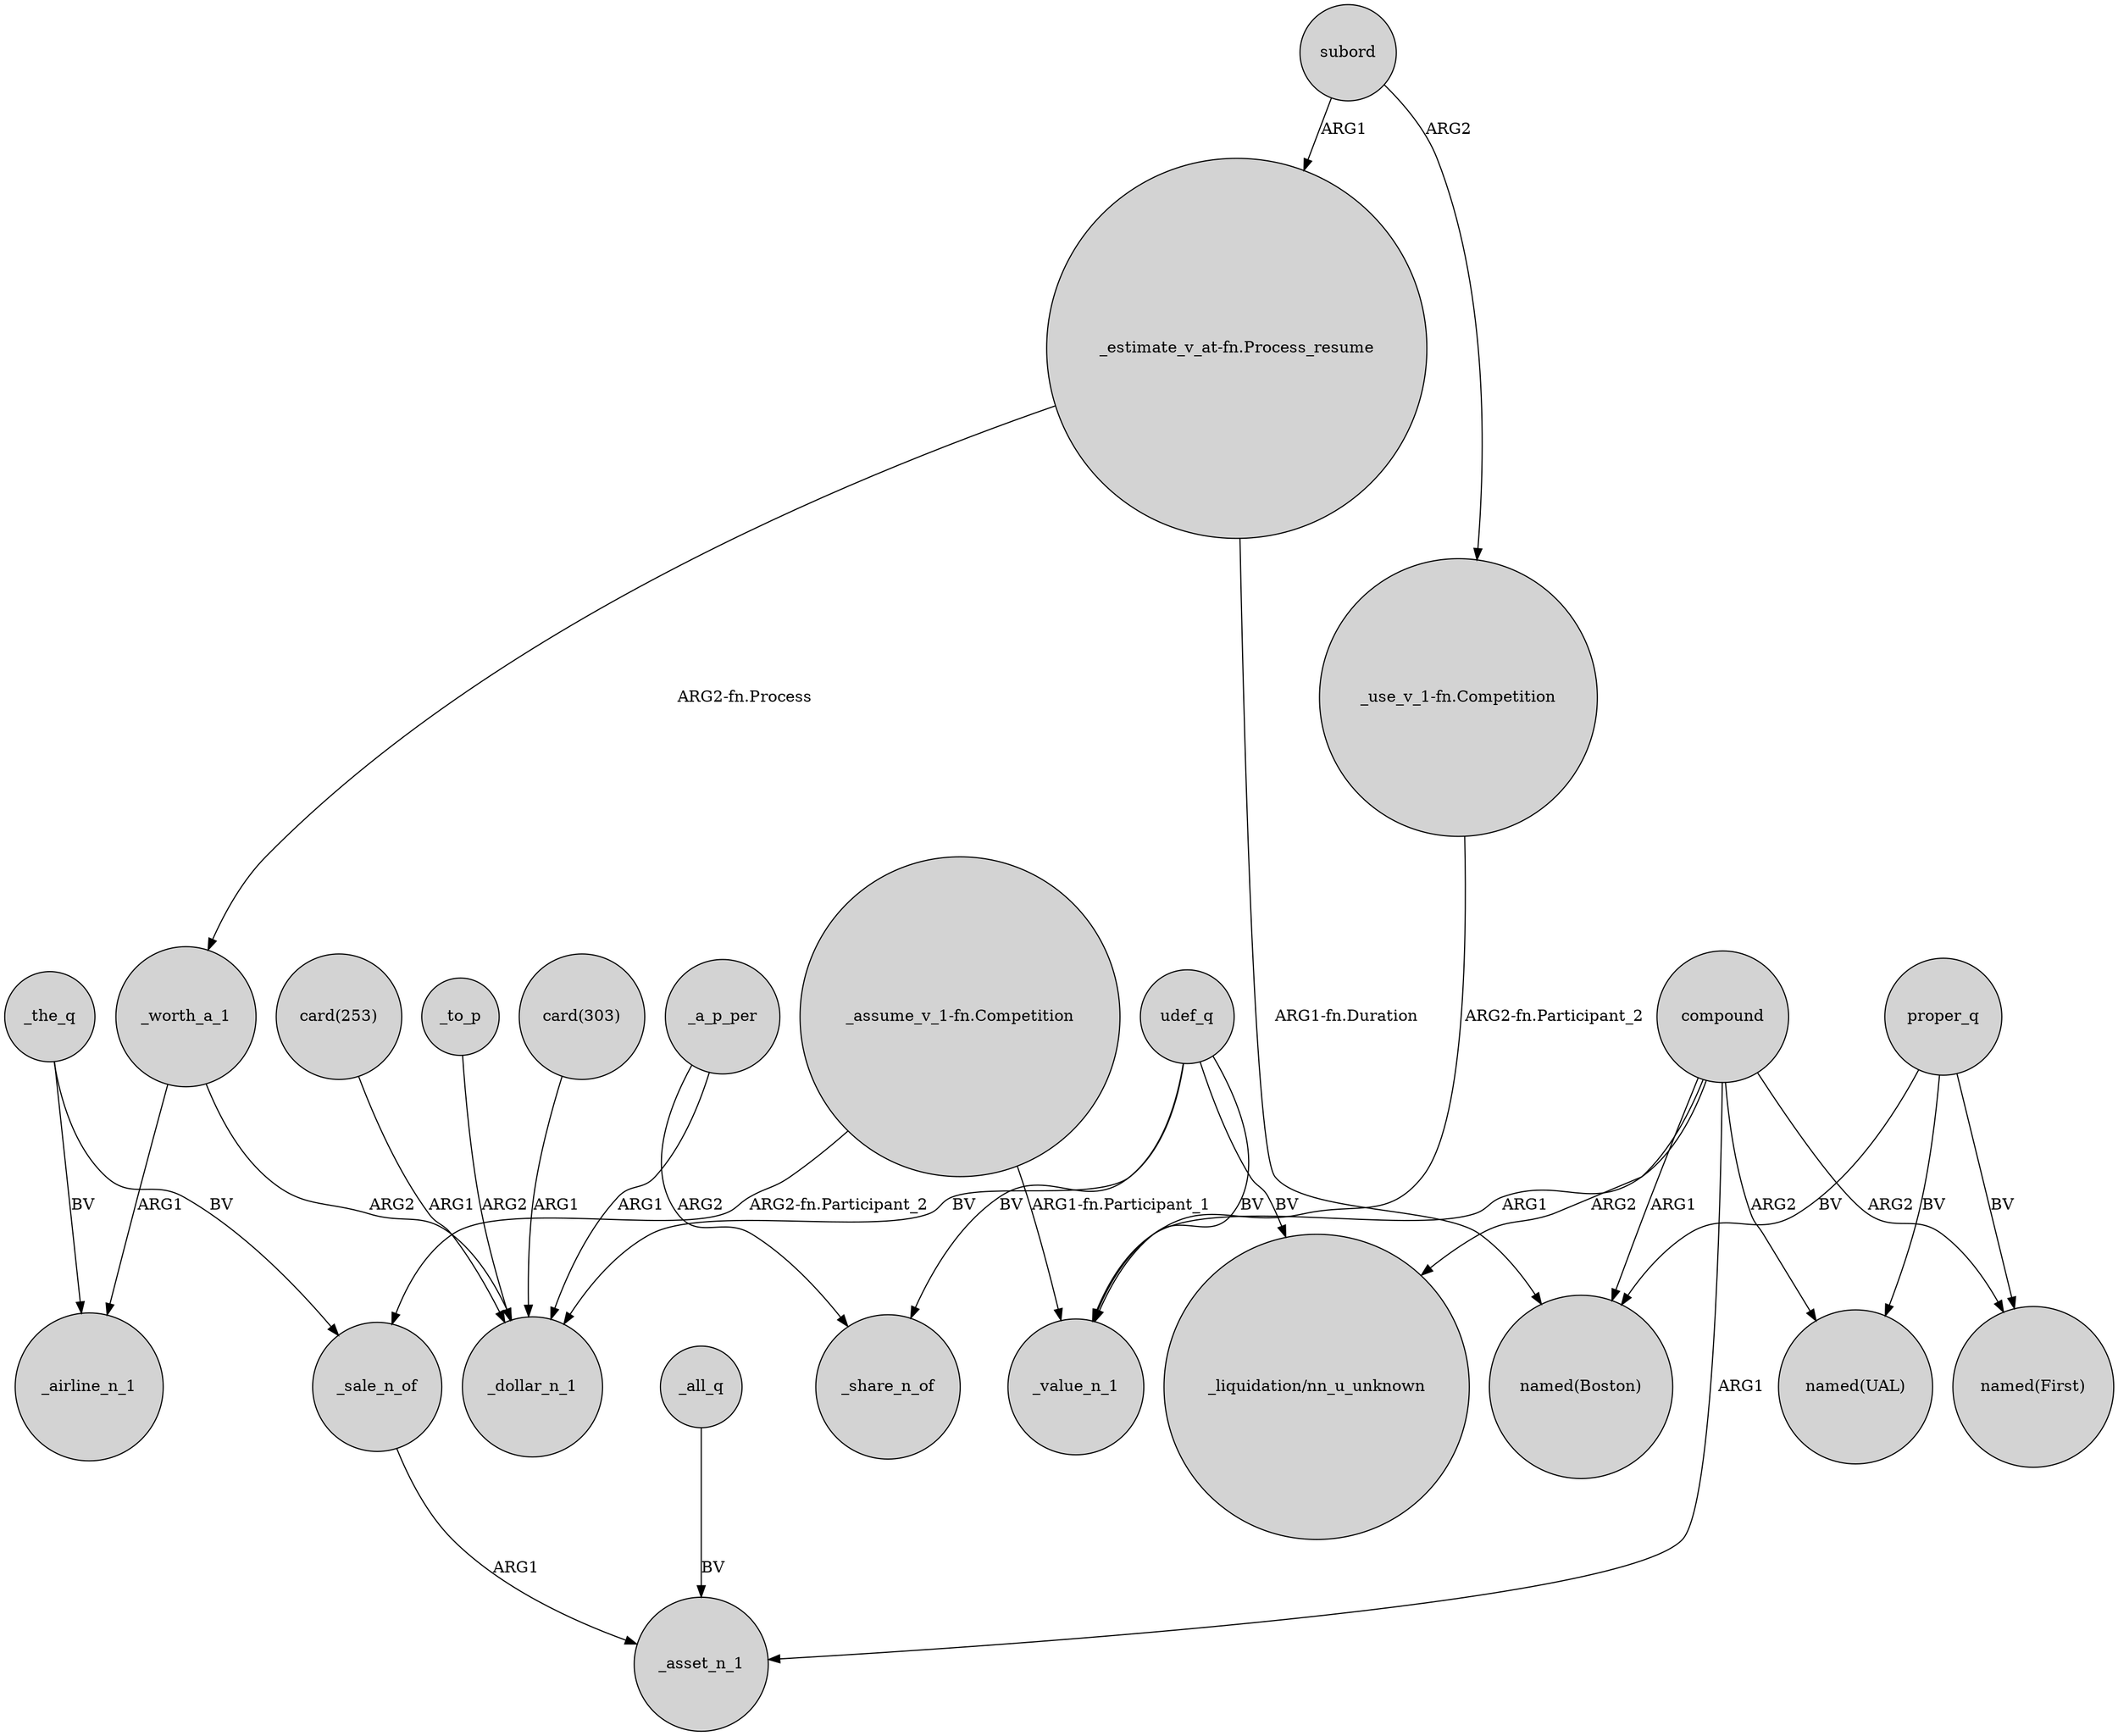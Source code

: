 digraph {
	node [shape=circle style=filled]
	subord -> "_estimate_v_at-fn.Process_resume" [label=ARG1]
	_worth_a_1 -> _airline_n_1 [label=ARG1]
	"_use_v_1-fn.Competition" -> _value_n_1 [label="ARG2-fn.Participant_2"]
	"_estimate_v_at-fn.Process_resume" -> "named(Boston)" [label="ARG1-fn.Duration"]
	udef_q -> _value_n_1 [label=BV]
	"card(253)" -> _dollar_n_1 [label=ARG1]
	proper_q -> "named(First)" [label=BV]
	proper_q -> "named(Boston)" [label=BV]
	"card(303)" -> _dollar_n_1 [label=ARG1]
	_to_p -> _dollar_n_1 [label=ARG2]
	_worth_a_1 -> _dollar_n_1 [label=ARG2]
	compound -> "named(Boston)" [label=ARG1]
	proper_q -> "named(UAL)" [label=BV]
	"_assume_v_1-fn.Competition" -> _sale_n_of [label="ARG2-fn.Participant_2"]
	subord -> "_use_v_1-fn.Competition" [label=ARG2]
	compound -> "named(First)" [label=ARG2]
	_a_p_per -> _share_n_of [label=ARG2]
	_sale_n_of -> _asset_n_1 [label=ARG1]
	udef_q -> "_liquidation/nn_u_unknown" [label=BV]
	udef_q -> _share_n_of [label=BV]
	compound -> "_liquidation/nn_u_unknown" [label=ARG2]
	udef_q -> _dollar_n_1 [label=BV]
	"_estimate_v_at-fn.Process_resume" -> _worth_a_1 [label="ARG2-fn.Process"]
	compound -> _asset_n_1 [label=ARG1]
	_the_q -> _airline_n_1 [label=BV]
	"_assume_v_1-fn.Competition" -> _value_n_1 [label="ARG1-fn.Participant_1"]
	_a_p_per -> _dollar_n_1 [label=ARG1]
	compound -> "named(UAL)" [label=ARG2]
	_all_q -> _asset_n_1 [label=BV]
	compound -> _value_n_1 [label=ARG1]
	_the_q -> _sale_n_of [label=BV]
}
